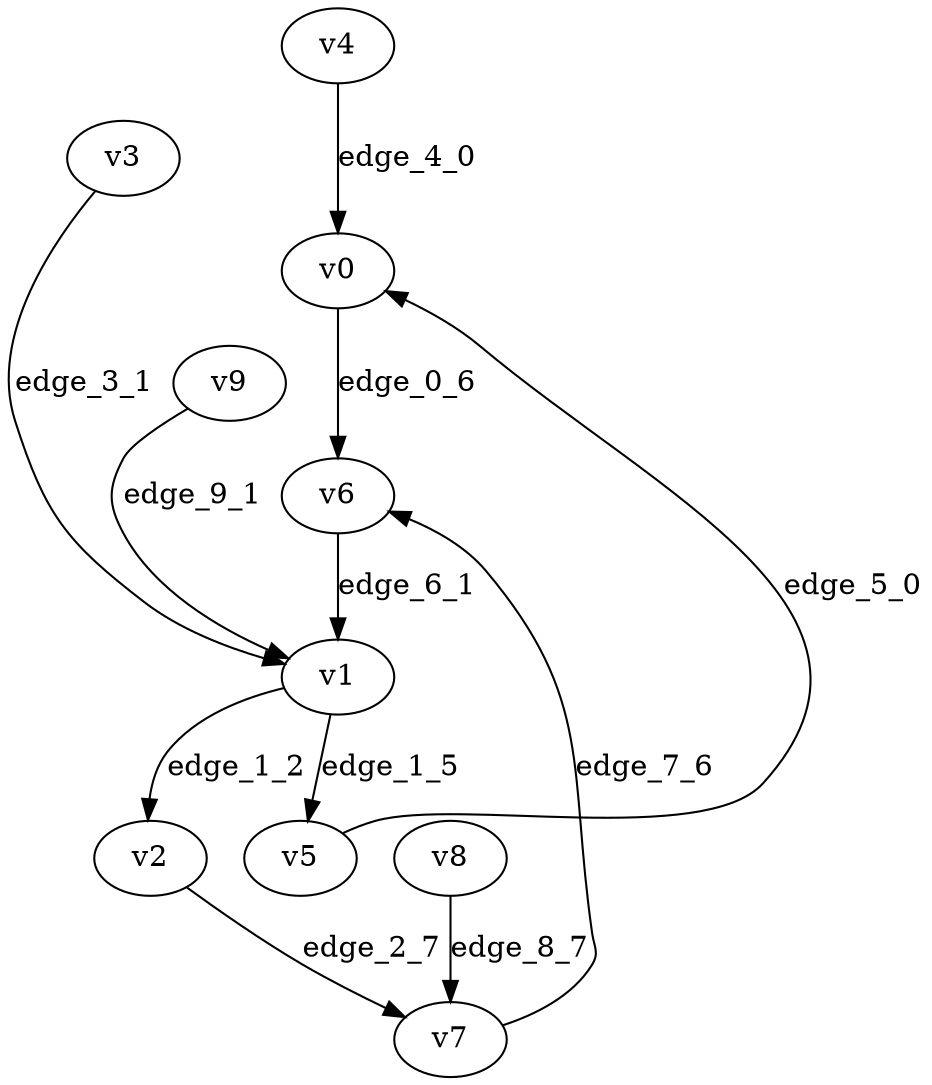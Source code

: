 digraph G {
    // Stochastic discounted game

    v0 [name="v0", player=-1];
    v1 [name="v1", player=-1];
    v2 [name="v2", player=0];
    v3 [name="v3", player=0];
    v4 [name="v4", player=1];
    v5 [name="v5", player=1];
    v6 [name="v6", player=1];
    v7 [name="v7", player=-1];
    v8 [name="v8", player=1];
    v9 [name="v9", player=0];

    v0 -> v6 [label="edge_0_6", probability=1.000000];
    v1 -> v2 [label="edge_1_2", probability=0.659453];
    v1 -> v5 [label="edge_1_5", probability=0.340547];
    v2 -> v7 [label="edge_2_7", weight=2.623857, discount=0.732297];
    v3 -> v1 [label="edge_3_1", weight=-9.437521, discount=0.418160];
    v4 -> v0 [label="edge_4_0", weight=8.723631, discount=0.888815];
    v5 -> v0 [label="edge_5_0", weight=-8.154383, discount=0.735091];
    v6 -> v1 [label="edge_6_1", weight=8.365628, discount=0.104680];
    v7 -> v6 [label="edge_7_6", probability=1.000000];
    v8 -> v7 [label="edge_8_7", weight=5.784992, discount=0.727994];
    v9 -> v1 [label="edge_9_1", weight=-5.736204, discount=0.770081];
}